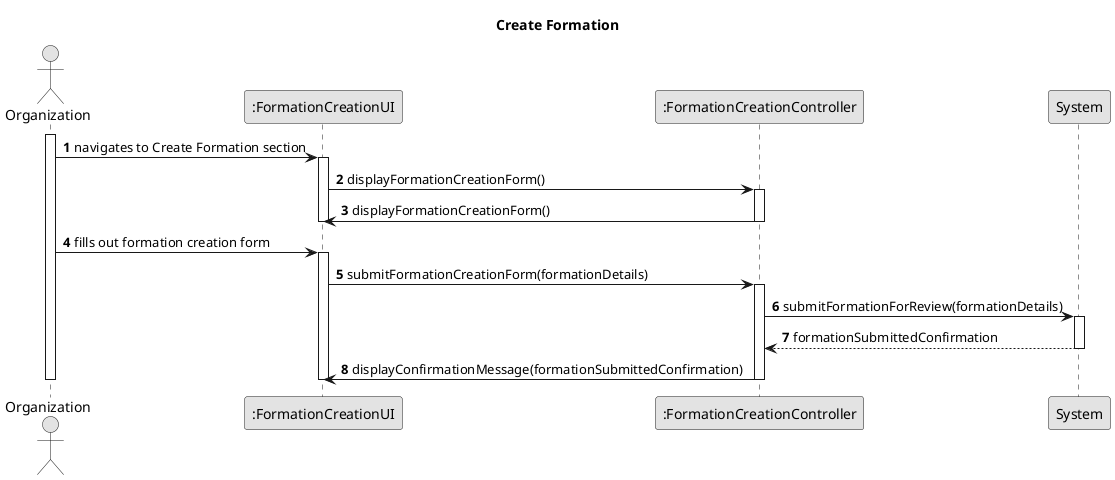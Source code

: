 @startuml
skinparam monochrome true
skinparam packageStyle rectangle
skinparam shadowing false

title Create Formation

autonumber

actor Organization
participant ":FormationCreationUI" as ui_creation
participant ":FormationCreationController" as ctrl_creation
participant "System" as system

activate Organization

    Organization -> ui_creation : navigates to Create Formation section
    activate ui_creation
        ui_creation -> ctrl_creation : displayFormationCreationForm()
        activate ctrl_creation
            ctrl_creation -> ui_creation : displayFormationCreationForm()
        deactivate ctrl_creation
    deactivate ui_creation

    Organization -> ui_creation : fills out formation creation form
    activate ui_creation
        ui_creation -> ctrl_creation : submitFormationCreationForm(formationDetails)
        activate ctrl_creation
            ctrl_creation -> system : submitFormationForReview(formationDetails)
            activate system
                system --> ctrl_creation : formationSubmittedConfirmation
            deactivate system
            ctrl_creation -> ui_creation : displayConfirmationMessage(formationSubmittedConfirmation)
        deactivate ctrl_creation
    deactivate ui_creation

deactivate Organization

@enduml
